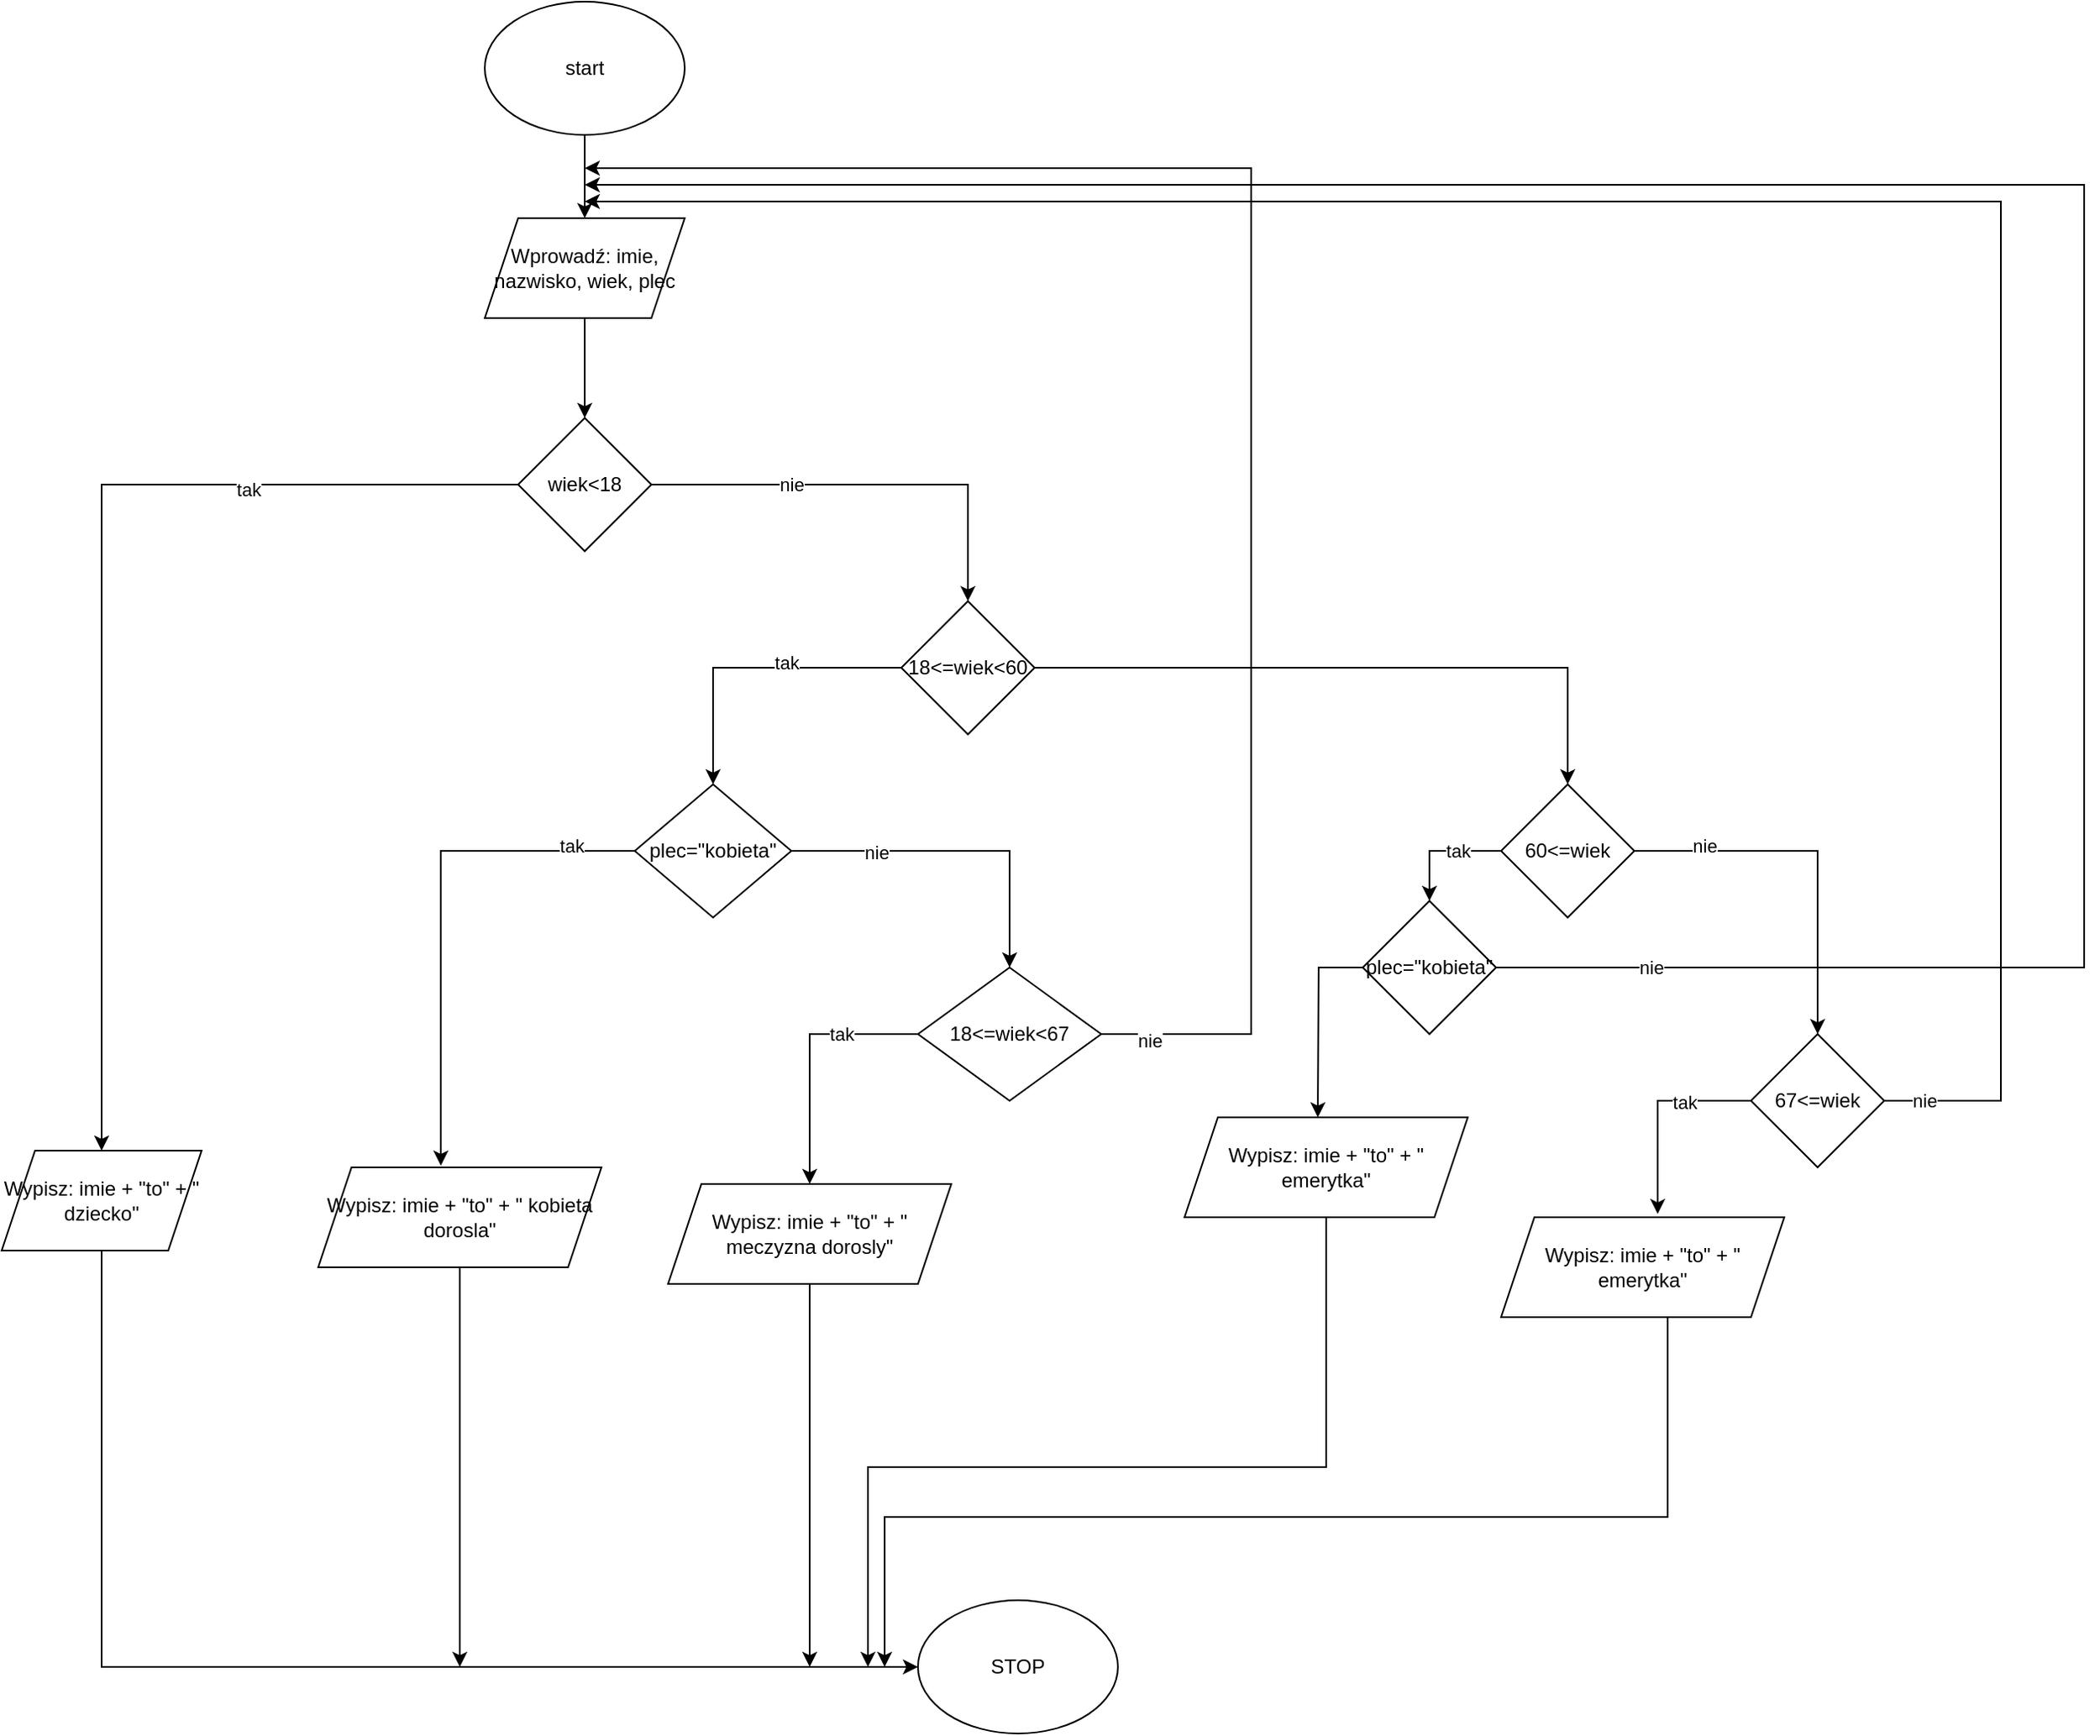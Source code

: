 <mxfile version="16.4.7" type="github">
  <diagram id="6mH-igj_23txAFKZ0q6J" name="Page-1">
    <mxGraphModel dx="1382" dy="756" grid="1" gridSize="10" guides="1" tooltips="1" connect="1" arrows="1" fold="1" page="1" pageScale="1" pageWidth="827" pageHeight="1169" math="0" shadow="0">
      <root>
        <mxCell id="0" />
        <mxCell id="1" parent="0" />
        <mxCell id="qpOLTAPO0kV2txnyS9K5-4" style="edgeStyle=orthogonalEdgeStyle;rounded=0;orthogonalLoop=1;jettySize=auto;html=1;entryX=0.5;entryY=0;entryDx=0;entryDy=0;" edge="1" parent="1" source="qpOLTAPO0kV2txnyS9K5-1" target="qpOLTAPO0kV2txnyS9K5-3">
          <mxGeometry relative="1" as="geometry" />
        </mxCell>
        <mxCell id="qpOLTAPO0kV2txnyS9K5-1" value="start" style="ellipse;whiteSpace=wrap;html=1;" vertex="1" parent="1">
          <mxGeometry x="300" y="20" width="120" height="80" as="geometry" />
        </mxCell>
        <mxCell id="qpOLTAPO0kV2txnyS9K5-8" style="edgeStyle=orthogonalEdgeStyle;rounded=0;orthogonalLoop=1;jettySize=auto;html=1;entryX=0.5;entryY=0;entryDx=0;entryDy=0;" edge="1" parent="1" source="qpOLTAPO0kV2txnyS9K5-3" target="qpOLTAPO0kV2txnyS9K5-5">
          <mxGeometry relative="1" as="geometry" />
        </mxCell>
        <mxCell id="qpOLTAPO0kV2txnyS9K5-3" value="Wprowadź: imie, nazwisko, wiek, plec" style="shape=parallelogram;perimeter=parallelogramPerimeter;whiteSpace=wrap;html=1;fixedSize=1;" vertex="1" parent="1">
          <mxGeometry x="300" y="150" width="120" height="60" as="geometry" />
        </mxCell>
        <mxCell id="qpOLTAPO0kV2txnyS9K5-6" style="edgeStyle=orthogonalEdgeStyle;rounded=0;orthogonalLoop=1;jettySize=auto;html=1;entryX=0.5;entryY=0;entryDx=0;entryDy=0;" edge="1" parent="1" source="qpOLTAPO0kV2txnyS9K5-5" target="qpOLTAPO0kV2txnyS9K5-27">
          <mxGeometry relative="1" as="geometry">
            <mxPoint x="70" y="700" as="targetPoint" />
            <Array as="points">
              <mxPoint x="70" y="310" />
            </Array>
          </mxGeometry>
        </mxCell>
        <mxCell id="qpOLTAPO0kV2txnyS9K5-15" value="tak" style="edgeLabel;html=1;align=center;verticalAlign=middle;resizable=0;points=[];" vertex="1" connectable="0" parent="qpOLTAPO0kV2txnyS9K5-6">
          <mxGeometry x="-0.5" y="3" relative="1" as="geometry">
            <mxPoint as="offset" />
          </mxGeometry>
        </mxCell>
        <mxCell id="qpOLTAPO0kV2txnyS9K5-10" style="edgeStyle=orthogonalEdgeStyle;rounded=0;orthogonalLoop=1;jettySize=auto;html=1;entryX=0.5;entryY=0;entryDx=0;entryDy=0;" edge="1" parent="1" source="qpOLTAPO0kV2txnyS9K5-5" target="qpOLTAPO0kV2txnyS9K5-9">
          <mxGeometry relative="1" as="geometry" />
        </mxCell>
        <mxCell id="qpOLTAPO0kV2txnyS9K5-16" value="nie" style="edgeLabel;html=1;align=center;verticalAlign=middle;resizable=0;points=[];" vertex="1" connectable="0" parent="qpOLTAPO0kV2txnyS9K5-10">
          <mxGeometry x="-0.354" relative="1" as="geometry">
            <mxPoint as="offset" />
          </mxGeometry>
        </mxCell>
        <mxCell id="qpOLTAPO0kV2txnyS9K5-5" value="wiek&amp;lt;18" style="rhombus;whiteSpace=wrap;html=1;" vertex="1" parent="1">
          <mxGeometry x="320" y="270" width="80" height="80" as="geometry" />
        </mxCell>
        <mxCell id="qpOLTAPO0kV2txnyS9K5-11" style="edgeStyle=orthogonalEdgeStyle;rounded=0;orthogonalLoop=1;jettySize=auto;html=1;entryX=0.5;entryY=0;entryDx=0;entryDy=0;" edge="1" parent="1" source="qpOLTAPO0kV2txnyS9K5-9" target="qpOLTAPO0kV2txnyS9K5-12">
          <mxGeometry relative="1" as="geometry">
            <mxPoint x="470" y="520" as="targetPoint" />
          </mxGeometry>
        </mxCell>
        <mxCell id="qpOLTAPO0kV2txnyS9K5-17" value="tak&lt;br&gt;" style="edgeLabel;html=1;align=center;verticalAlign=middle;resizable=0;points=[];" vertex="1" connectable="0" parent="qpOLTAPO0kV2txnyS9K5-11">
          <mxGeometry x="-0.241" y="-3" relative="1" as="geometry">
            <mxPoint as="offset" />
          </mxGeometry>
        </mxCell>
        <mxCell id="qpOLTAPO0kV2txnyS9K5-28" style="edgeStyle=orthogonalEdgeStyle;rounded=0;orthogonalLoop=1;jettySize=auto;html=1;entryX=0.5;entryY=0;entryDx=0;entryDy=0;" edge="1" parent="1" source="qpOLTAPO0kV2txnyS9K5-9" target="qpOLTAPO0kV2txnyS9K5-29">
          <mxGeometry relative="1" as="geometry">
            <mxPoint x="670" y="480" as="targetPoint" />
            <Array as="points">
              <mxPoint x="950" y="420" />
            </Array>
          </mxGeometry>
        </mxCell>
        <mxCell id="qpOLTAPO0kV2txnyS9K5-9" value="18&amp;lt;=wiek&amp;lt;60" style="rhombus;whiteSpace=wrap;html=1;" vertex="1" parent="1">
          <mxGeometry x="550" y="380" width="80" height="80" as="geometry" />
        </mxCell>
        <mxCell id="qpOLTAPO0kV2txnyS9K5-18" style="edgeStyle=orthogonalEdgeStyle;rounded=0;orthogonalLoop=1;jettySize=auto;html=1;entryX=0.433;entryY=-0.017;entryDx=0;entryDy=0;entryPerimeter=0;" edge="1" parent="1" source="qpOLTAPO0kV2txnyS9K5-12" target="qpOLTAPO0kV2txnyS9K5-20">
          <mxGeometry relative="1" as="geometry">
            <mxPoint x="330" y="620" as="targetPoint" />
          </mxGeometry>
        </mxCell>
        <mxCell id="qpOLTAPO0kV2txnyS9K5-46" value="tak" style="edgeLabel;html=1;align=center;verticalAlign=middle;resizable=0;points=[];" vertex="1" connectable="0" parent="qpOLTAPO0kV2txnyS9K5-18">
          <mxGeometry x="-0.751" y="-3" relative="1" as="geometry">
            <mxPoint as="offset" />
          </mxGeometry>
        </mxCell>
        <mxCell id="qpOLTAPO0kV2txnyS9K5-19" style="edgeStyle=orthogonalEdgeStyle;rounded=0;orthogonalLoop=1;jettySize=auto;html=1;entryX=0.5;entryY=0;entryDx=0;entryDy=0;" edge="1" parent="1" source="qpOLTAPO0kV2txnyS9K5-12" target="qpOLTAPO0kV2txnyS9K5-22">
          <mxGeometry relative="1" as="geometry">
            <mxPoint x="540" y="600" as="targetPoint" />
          </mxGeometry>
        </mxCell>
        <mxCell id="qpOLTAPO0kV2txnyS9K5-47" value="nie" style="edgeLabel;html=1;align=center;verticalAlign=middle;resizable=0;points=[];" vertex="1" connectable="0" parent="qpOLTAPO0kV2txnyS9K5-19">
          <mxGeometry x="-0.492" y="-1" relative="1" as="geometry">
            <mxPoint as="offset" />
          </mxGeometry>
        </mxCell>
        <mxCell id="qpOLTAPO0kV2txnyS9K5-12" value="plec=&quot;kobieta&quot;" style="rhombus;whiteSpace=wrap;html=1;" vertex="1" parent="1">
          <mxGeometry x="390" y="490" width="94" height="80" as="geometry" />
        </mxCell>
        <mxCell id="qpOLTAPO0kV2txnyS9K5-42" style="edgeStyle=orthogonalEdgeStyle;rounded=0;orthogonalLoop=1;jettySize=auto;html=1;" edge="1" parent="1" source="qpOLTAPO0kV2txnyS9K5-20">
          <mxGeometry relative="1" as="geometry">
            <mxPoint x="285" y="1020" as="targetPoint" />
          </mxGeometry>
        </mxCell>
        <mxCell id="qpOLTAPO0kV2txnyS9K5-20" value="Wypisz: imie + &quot;to&quot; + &quot; kobieta dorosla&quot;" style="shape=parallelogram;perimeter=parallelogramPerimeter;whiteSpace=wrap;html=1;fixedSize=1;" vertex="1" parent="1">
          <mxGeometry x="200" y="720" width="170" height="60" as="geometry" />
        </mxCell>
        <mxCell id="qpOLTAPO0kV2txnyS9K5-24" style="edgeStyle=orthogonalEdgeStyle;rounded=0;orthogonalLoop=1;jettySize=auto;html=1;entryX=0.5;entryY=0;entryDx=0;entryDy=0;" edge="1" parent="1" source="qpOLTAPO0kV2txnyS9K5-22" target="qpOLTAPO0kV2txnyS9K5-25">
          <mxGeometry relative="1" as="geometry">
            <mxPoint x="500" y="730" as="targetPoint" />
            <Array as="points">
              <mxPoint x="495" y="640" />
            </Array>
          </mxGeometry>
        </mxCell>
        <mxCell id="qpOLTAPO0kV2txnyS9K5-48" value="tak" style="edgeLabel;html=1;align=center;verticalAlign=middle;resizable=0;points=[];" vertex="1" connectable="0" parent="qpOLTAPO0kV2txnyS9K5-24">
          <mxGeometry x="-0.406" relative="1" as="geometry">
            <mxPoint as="offset" />
          </mxGeometry>
        </mxCell>
        <mxCell id="qpOLTAPO0kV2txnyS9K5-26" style="edgeStyle=orthogonalEdgeStyle;rounded=0;orthogonalLoop=1;jettySize=auto;html=1;" edge="1" parent="1" source="qpOLTAPO0kV2txnyS9K5-22">
          <mxGeometry relative="1" as="geometry">
            <mxPoint x="360" y="120" as="targetPoint" />
            <Array as="points">
              <mxPoint x="760" y="640" />
              <mxPoint x="760" y="120" />
            </Array>
          </mxGeometry>
        </mxCell>
        <mxCell id="qpOLTAPO0kV2txnyS9K5-49" value="nie" style="edgeLabel;html=1;align=center;verticalAlign=middle;resizable=0;points=[];" vertex="1" connectable="0" parent="qpOLTAPO0kV2txnyS9K5-26">
          <mxGeometry x="-0.943" y="-4" relative="1" as="geometry">
            <mxPoint as="offset" />
          </mxGeometry>
        </mxCell>
        <mxCell id="qpOLTAPO0kV2txnyS9K5-22" value="18&amp;lt;=wiek&amp;lt;67" style="rhombus;whiteSpace=wrap;html=1;" vertex="1" parent="1">
          <mxGeometry x="560" y="600" width="110" height="80" as="geometry" />
        </mxCell>
        <mxCell id="qpOLTAPO0kV2txnyS9K5-43" style="edgeStyle=orthogonalEdgeStyle;rounded=0;orthogonalLoop=1;jettySize=auto;html=1;" edge="1" parent="1" source="qpOLTAPO0kV2txnyS9K5-25">
          <mxGeometry relative="1" as="geometry">
            <mxPoint x="495" y="1020" as="targetPoint" />
          </mxGeometry>
        </mxCell>
        <mxCell id="qpOLTAPO0kV2txnyS9K5-25" value="Wypisz: imie + &quot;to&quot; + &quot; meczyzna dorosly&quot;" style="shape=parallelogram;perimeter=parallelogramPerimeter;whiteSpace=wrap;html=1;fixedSize=1;" vertex="1" parent="1">
          <mxGeometry x="410" y="730" width="170" height="60" as="geometry" />
        </mxCell>
        <mxCell id="qpOLTAPO0kV2txnyS9K5-41" style="edgeStyle=orthogonalEdgeStyle;rounded=0;orthogonalLoop=1;jettySize=auto;html=1;entryX=0;entryY=0.5;entryDx=0;entryDy=0;" edge="1" parent="1" source="qpOLTAPO0kV2txnyS9K5-27" target="qpOLTAPO0kV2txnyS9K5-40">
          <mxGeometry relative="1" as="geometry">
            <Array as="points">
              <mxPoint x="70" y="1020" />
            </Array>
          </mxGeometry>
        </mxCell>
        <mxCell id="qpOLTAPO0kV2txnyS9K5-27" value="Wypisz: imie + &quot;to&quot; + &quot; dziecko&quot;" style="shape=parallelogram;perimeter=parallelogramPerimeter;whiteSpace=wrap;html=1;fixedSize=1;" vertex="1" parent="1">
          <mxGeometry x="10" y="710" width="120" height="60" as="geometry" />
        </mxCell>
        <mxCell id="qpOLTAPO0kV2txnyS9K5-30" style="edgeStyle=orthogonalEdgeStyle;rounded=0;orthogonalLoop=1;jettySize=auto;html=1;entryX=0;entryY=0.5;entryDx=0;entryDy=0;" edge="1" parent="1" source="qpOLTAPO0kV2txnyS9K5-29" target="qpOLTAPO0kV2txnyS9K5-31">
          <mxGeometry relative="1" as="geometry">
            <mxPoint x="830" y="600" as="targetPoint" />
            <Array as="points">
              <mxPoint x="867" y="530" />
            </Array>
          </mxGeometry>
        </mxCell>
        <mxCell id="qpOLTAPO0kV2txnyS9K5-53" value="tak" style="edgeLabel;html=1;align=center;verticalAlign=middle;resizable=0;points=[];" vertex="1" connectable="0" parent="qpOLTAPO0kV2txnyS9K5-30">
          <mxGeometry x="-0.286" relative="1" as="geometry">
            <mxPoint as="offset" />
          </mxGeometry>
        </mxCell>
        <mxCell id="qpOLTAPO0kV2txnyS9K5-35" style="edgeStyle=orthogonalEdgeStyle;rounded=0;orthogonalLoop=1;jettySize=auto;html=1;entryX=0.5;entryY=0;entryDx=0;entryDy=0;" edge="1" parent="1" source="qpOLTAPO0kV2txnyS9K5-29" target="qpOLTAPO0kV2txnyS9K5-36">
          <mxGeometry relative="1" as="geometry">
            <mxPoint x="1100" y="680" as="targetPoint" />
          </mxGeometry>
        </mxCell>
        <mxCell id="qpOLTAPO0kV2txnyS9K5-51" value="nie" style="edgeLabel;html=1;align=center;verticalAlign=middle;resizable=0;points=[];" vertex="1" connectable="0" parent="qpOLTAPO0kV2txnyS9K5-35">
          <mxGeometry x="-0.618" y="3" relative="1" as="geometry">
            <mxPoint as="offset" />
          </mxGeometry>
        </mxCell>
        <mxCell id="qpOLTAPO0kV2txnyS9K5-29" value="60&amp;lt;=wiek" style="rhombus;whiteSpace=wrap;html=1;" vertex="1" parent="1">
          <mxGeometry x="910" y="490" width="80" height="80" as="geometry" />
        </mxCell>
        <mxCell id="qpOLTAPO0kV2txnyS9K5-32" style="edgeStyle=orthogonalEdgeStyle;rounded=0;orthogonalLoop=1;jettySize=auto;html=1;" edge="1" parent="1" source="qpOLTAPO0kV2txnyS9K5-31">
          <mxGeometry relative="1" as="geometry">
            <mxPoint x="800" y="690" as="targetPoint" />
          </mxGeometry>
        </mxCell>
        <mxCell id="qpOLTAPO0kV2txnyS9K5-33" style="edgeStyle=orthogonalEdgeStyle;rounded=0;orthogonalLoop=1;jettySize=auto;html=1;" edge="1" parent="1" source="qpOLTAPO0kV2txnyS9K5-31">
          <mxGeometry relative="1" as="geometry">
            <mxPoint x="360" y="130" as="targetPoint" />
            <Array as="points">
              <mxPoint x="1260" y="600" />
              <mxPoint x="1260" y="130" />
            </Array>
          </mxGeometry>
        </mxCell>
        <mxCell id="qpOLTAPO0kV2txnyS9K5-50" value="nie" style="edgeLabel;html=1;align=center;verticalAlign=middle;resizable=0;points=[];" vertex="1" connectable="0" parent="qpOLTAPO0kV2txnyS9K5-33">
          <mxGeometry x="-0.892" relative="1" as="geometry">
            <mxPoint as="offset" />
          </mxGeometry>
        </mxCell>
        <mxCell id="qpOLTAPO0kV2txnyS9K5-31" value="plec=&quot;kobieta&quot;" style="rhombus;whiteSpace=wrap;html=1;direction=south;" vertex="1" parent="1">
          <mxGeometry x="827" y="560" width="80" height="80" as="geometry" />
        </mxCell>
        <mxCell id="qpOLTAPO0kV2txnyS9K5-44" style="edgeStyle=orthogonalEdgeStyle;rounded=0;orthogonalLoop=1;jettySize=auto;html=1;" edge="1" parent="1" source="qpOLTAPO0kV2txnyS9K5-34">
          <mxGeometry relative="1" as="geometry">
            <mxPoint x="530" y="1020" as="targetPoint" />
            <Array as="points">
              <mxPoint x="805" y="900" />
              <mxPoint x="530" y="900" />
            </Array>
          </mxGeometry>
        </mxCell>
        <mxCell id="qpOLTAPO0kV2txnyS9K5-34" value="Wypisz: imie + &quot;to&quot; + &quot; emerytka&quot;" style="shape=parallelogram;perimeter=parallelogramPerimeter;whiteSpace=wrap;html=1;fixedSize=1;" vertex="1" parent="1">
          <mxGeometry x="720" y="690" width="170" height="60" as="geometry" />
        </mxCell>
        <mxCell id="qpOLTAPO0kV2txnyS9K5-37" style="edgeStyle=orthogonalEdgeStyle;rounded=0;orthogonalLoop=1;jettySize=auto;html=1;" edge="1" parent="1" source="qpOLTAPO0kV2txnyS9K5-36">
          <mxGeometry relative="1" as="geometry">
            <mxPoint x="360" y="140" as="targetPoint" />
            <Array as="points">
              <mxPoint x="1210" y="680" />
              <mxPoint x="1210" y="140" />
            </Array>
          </mxGeometry>
        </mxCell>
        <mxCell id="qpOLTAPO0kV2txnyS9K5-55" value="nie" style="edgeLabel;html=1;align=center;verticalAlign=middle;resizable=0;points=[];" vertex="1" connectable="0" parent="qpOLTAPO0kV2txnyS9K5-37">
          <mxGeometry x="-0.967" relative="1" as="geometry">
            <mxPoint as="offset" />
          </mxGeometry>
        </mxCell>
        <mxCell id="qpOLTAPO0kV2txnyS9K5-38" style="edgeStyle=orthogonalEdgeStyle;rounded=0;orthogonalLoop=1;jettySize=auto;html=1;entryX=0.553;entryY=-0.033;entryDx=0;entryDy=0;entryPerimeter=0;" edge="1" parent="1" source="qpOLTAPO0kV2txnyS9K5-36" target="qpOLTAPO0kV2txnyS9K5-39">
          <mxGeometry relative="1" as="geometry">
            <mxPoint x="1000" y="750" as="targetPoint" />
            <Array as="points">
              <mxPoint x="1004" y="680" />
            </Array>
          </mxGeometry>
        </mxCell>
        <mxCell id="qpOLTAPO0kV2txnyS9K5-54" value="tak" style="edgeLabel;html=1;align=center;verticalAlign=middle;resizable=0;points=[];" vertex="1" connectable="0" parent="qpOLTAPO0kV2txnyS9K5-38">
          <mxGeometry x="-0.355" y="1" relative="1" as="geometry">
            <mxPoint as="offset" />
          </mxGeometry>
        </mxCell>
        <mxCell id="qpOLTAPO0kV2txnyS9K5-36" value="67&amp;lt;=wiek" style="rhombus;whiteSpace=wrap;html=1;" vertex="1" parent="1">
          <mxGeometry x="1060" y="640" width="80" height="80" as="geometry" />
        </mxCell>
        <mxCell id="qpOLTAPO0kV2txnyS9K5-45" style="edgeStyle=orthogonalEdgeStyle;rounded=0;orthogonalLoop=1;jettySize=auto;html=1;" edge="1" parent="1" source="qpOLTAPO0kV2txnyS9K5-39">
          <mxGeometry relative="1" as="geometry">
            <mxPoint x="540" y="1020" as="targetPoint" />
            <Array as="points">
              <mxPoint x="1010" y="930" />
              <mxPoint x="540" y="930" />
            </Array>
          </mxGeometry>
        </mxCell>
        <mxCell id="qpOLTAPO0kV2txnyS9K5-39" value="Wypisz: imie + &quot;to&quot; + &quot; emerytka&quot;" style="shape=parallelogram;perimeter=parallelogramPerimeter;whiteSpace=wrap;html=1;fixedSize=1;" vertex="1" parent="1">
          <mxGeometry x="910" y="750" width="170" height="60" as="geometry" />
        </mxCell>
        <mxCell id="qpOLTAPO0kV2txnyS9K5-40" value="STOP&lt;br&gt;" style="ellipse;whiteSpace=wrap;html=1;" vertex="1" parent="1">
          <mxGeometry x="560" y="980" width="120" height="80" as="geometry" />
        </mxCell>
      </root>
    </mxGraphModel>
  </diagram>
</mxfile>
